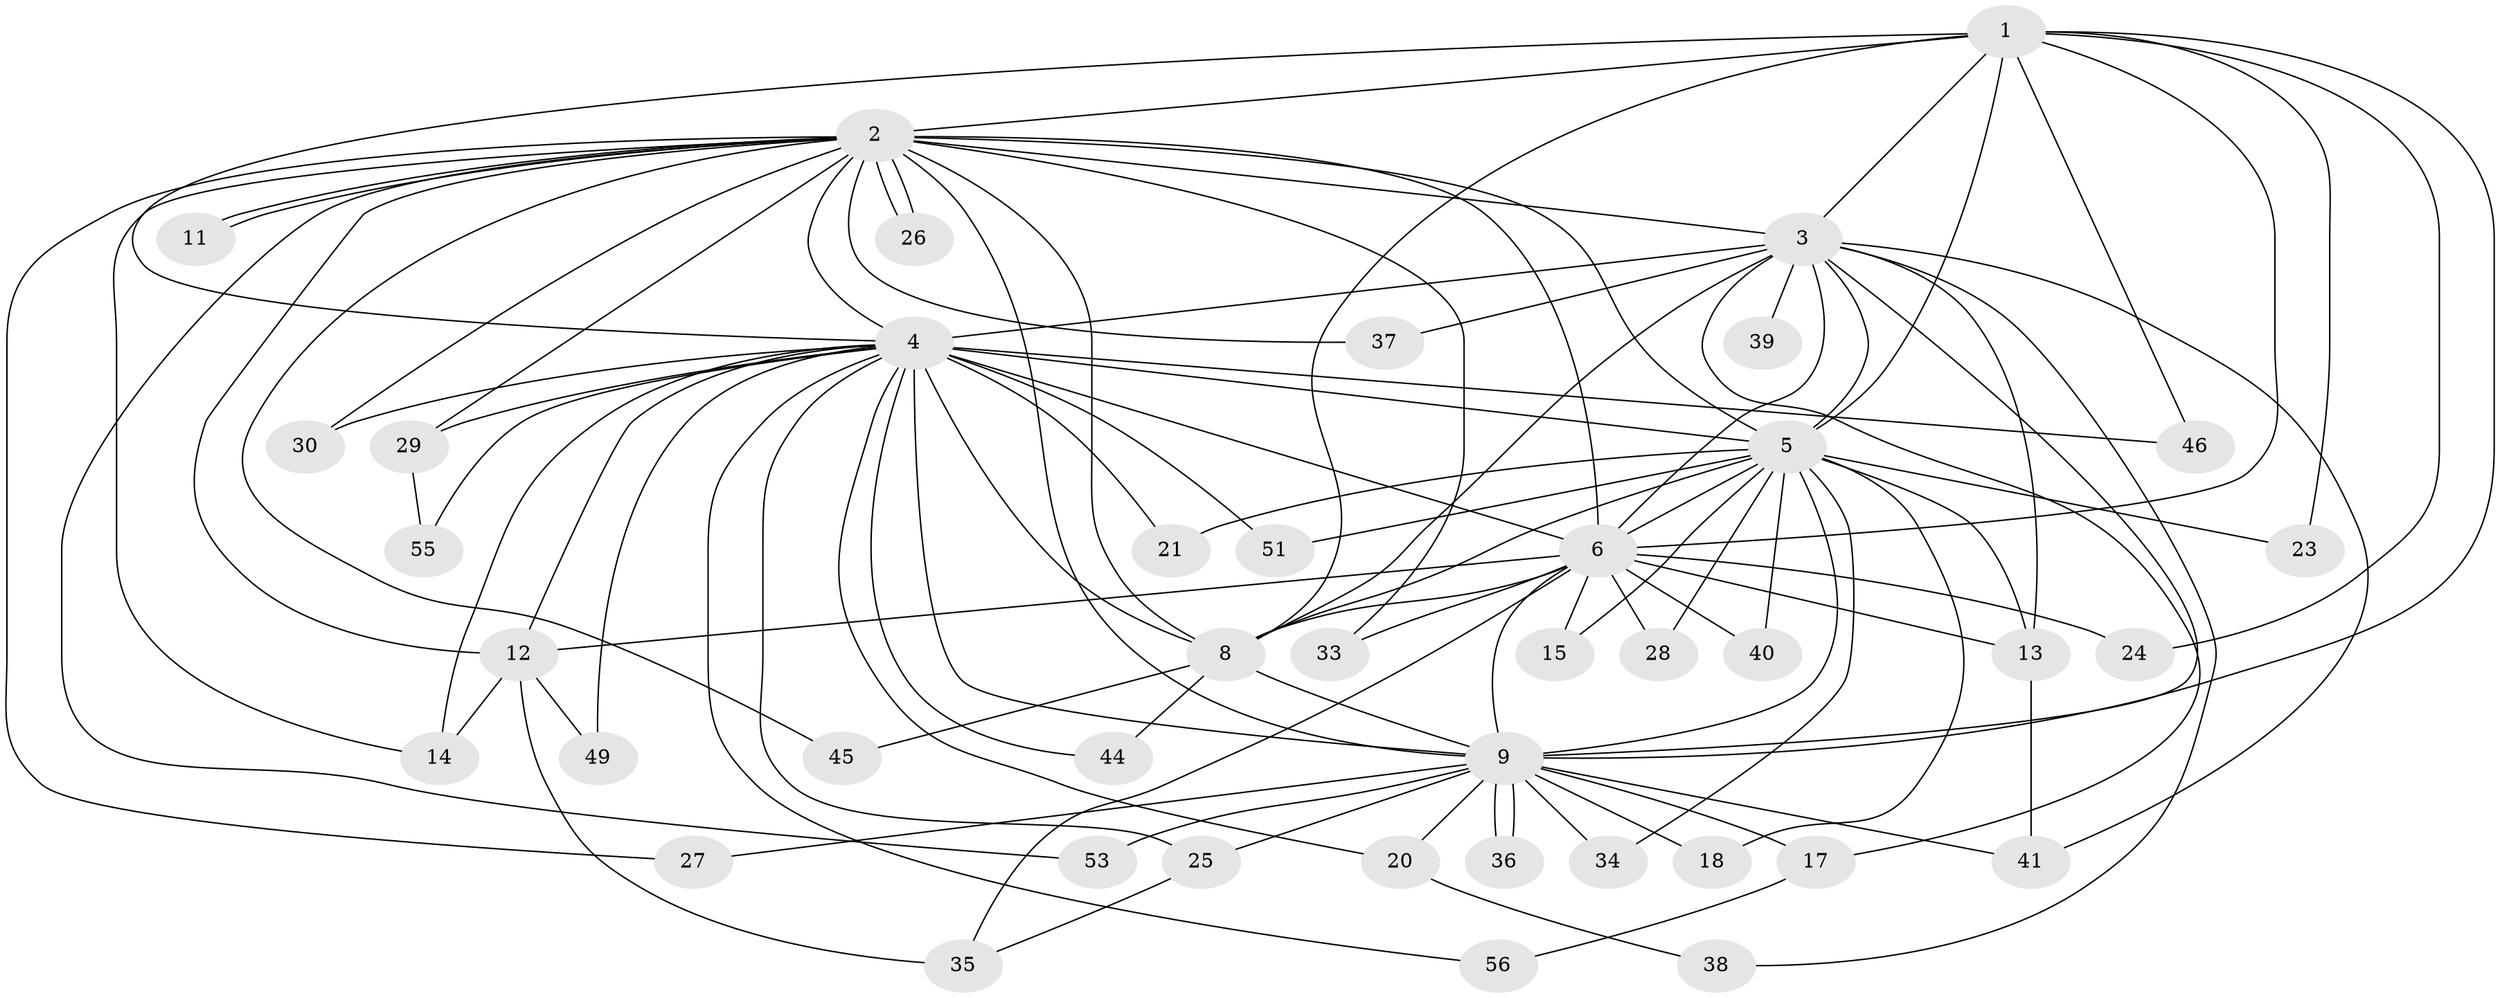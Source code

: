 // Generated by graph-tools (version 1.1) at 2025/23/03/03/25 07:23:47]
// undirected, 42 vertices, 100 edges
graph export_dot {
graph [start="1"]
  node [color=gray90,style=filled];
  1 [super="+54"];
  2 [super="+32"];
  3 [super="+19"];
  4 [super="+10"];
  5 [super="+7"];
  6 [super="+43"];
  8 [super="+52"];
  9 [super="+22"];
  11;
  12 [super="+16"];
  13 [super="+42"];
  14;
  15;
  17 [super="+48"];
  18;
  20;
  21 [super="+31"];
  23;
  24;
  25;
  26;
  27;
  28;
  29;
  30;
  33;
  34;
  35 [super="+47"];
  36;
  37;
  38;
  39;
  40;
  41 [super="+50"];
  44;
  45;
  46;
  49;
  51;
  53;
  55;
  56;
  1 -- 2;
  1 -- 3;
  1 -- 4 [weight=2];
  1 -- 5 [weight=3];
  1 -- 6;
  1 -- 8;
  1 -- 9;
  1 -- 23;
  1 -- 24;
  1 -- 46;
  2 -- 3 [weight=2];
  2 -- 4 [weight=2];
  2 -- 5 [weight=2];
  2 -- 6;
  2 -- 8 [weight=2];
  2 -- 9;
  2 -- 11;
  2 -- 11;
  2 -- 14;
  2 -- 26;
  2 -- 26;
  2 -- 27;
  2 -- 29;
  2 -- 30;
  2 -- 33;
  2 -- 37;
  2 -- 45;
  2 -- 53;
  2 -- 12;
  3 -- 4 [weight=2];
  3 -- 5 [weight=2];
  3 -- 6;
  3 -- 8;
  3 -- 9;
  3 -- 13;
  3 -- 17;
  3 -- 37;
  3 -- 38;
  3 -- 41;
  3 -- 39;
  4 -- 5 [weight=4];
  4 -- 6 [weight=2];
  4 -- 8 [weight=2];
  4 -- 9 [weight=2];
  4 -- 14;
  4 -- 21;
  4 -- 25;
  4 -- 46;
  4 -- 12;
  4 -- 44;
  4 -- 49;
  4 -- 51;
  4 -- 20;
  4 -- 55;
  4 -- 56;
  4 -- 29;
  4 -- 30;
  5 -- 6 [weight=2];
  5 -- 8 [weight=2];
  5 -- 9 [weight=3];
  5 -- 15;
  5 -- 28;
  5 -- 34;
  5 -- 40;
  5 -- 13;
  5 -- 18;
  5 -- 51;
  5 -- 21 [weight=2];
  5 -- 23;
  6 -- 8 [weight=2];
  6 -- 9;
  6 -- 12;
  6 -- 15;
  6 -- 24;
  6 -- 28;
  6 -- 33;
  6 -- 35;
  6 -- 40;
  6 -- 13;
  8 -- 9;
  8 -- 44;
  8 -- 45;
  9 -- 17 [weight=2];
  9 -- 18;
  9 -- 20;
  9 -- 25;
  9 -- 27;
  9 -- 34;
  9 -- 36;
  9 -- 36;
  9 -- 41;
  9 -- 53;
  12 -- 49;
  12 -- 14;
  12 -- 35;
  13 -- 41;
  17 -- 56;
  20 -- 38;
  25 -- 35;
  29 -- 55;
}
